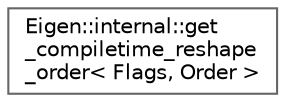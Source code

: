 digraph "Graphical Class Hierarchy"
{
 // LATEX_PDF_SIZE
  bgcolor="transparent";
  edge [fontname=Helvetica,fontsize=10,labelfontname=Helvetica,labelfontsize=10];
  node [fontname=Helvetica,fontsize=10,shape=box,height=0.2,width=0.4];
  rankdir="LR";
  Node0 [id="Node000000",label="Eigen::internal::get\l_compiletime_reshape\l_order\< Flags, Order \>",height=0.2,width=0.4,color="grey40", fillcolor="white", style="filled",URL="$structEigen_1_1internal_1_1get__compiletime__reshape__order.html",tooltip=" "];
}
